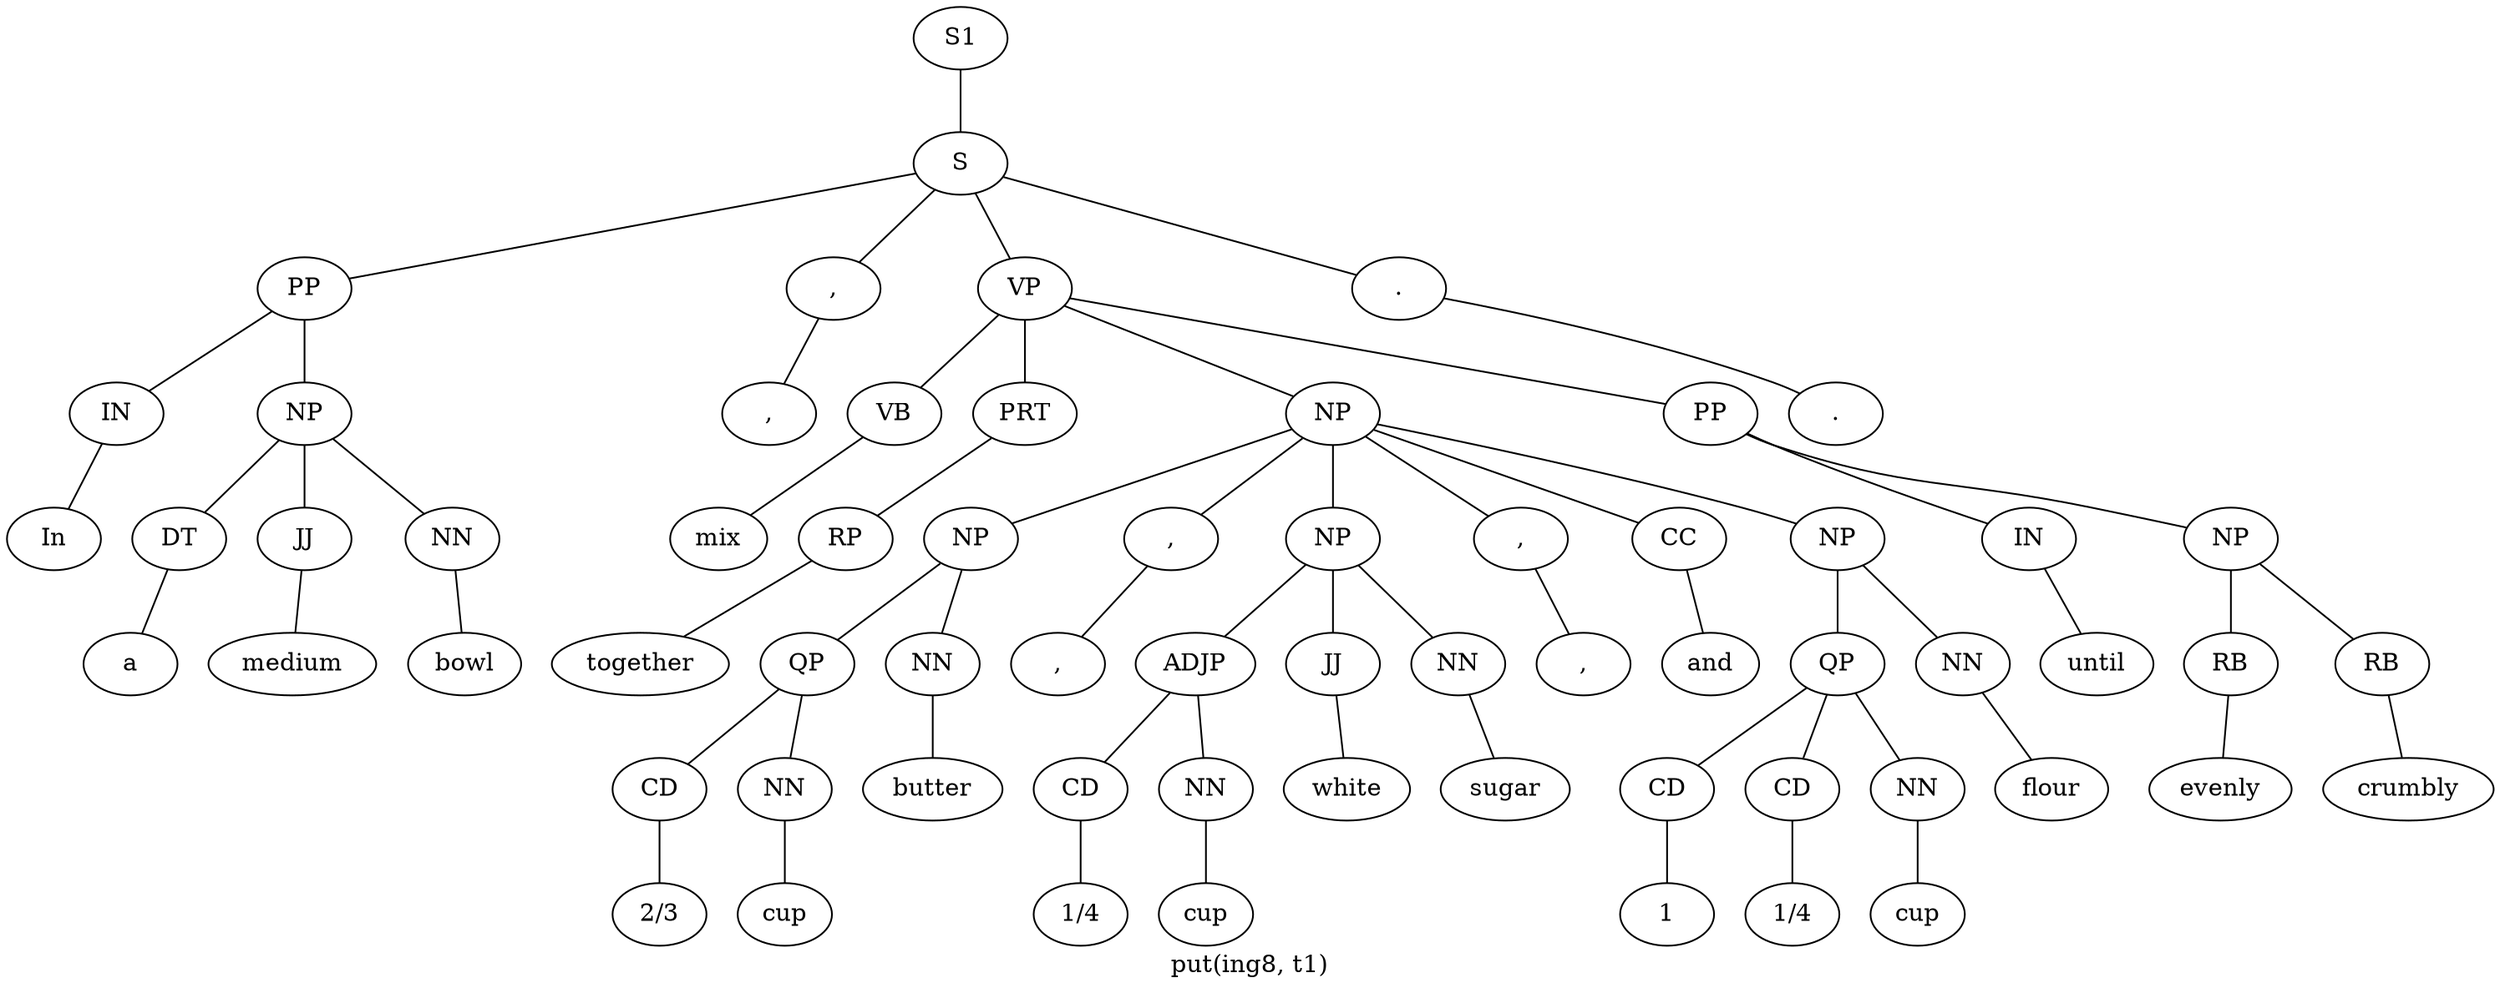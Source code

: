 graph SyntaxGraph {
	label = "put(ing8, t1)";
	Node0 [label="S1"];
	Node1 [label="S"];
	Node2 [label="PP"];
	Node3 [label="IN"];
	Node4 [label="In"];
	Node5 [label="NP"];
	Node6 [label="DT"];
	Node7 [label="a"];
	Node8 [label="JJ"];
	Node9 [label="medium"];
	Node10 [label="NN"];
	Node11 [label="bowl"];
	Node12 [label=","];
	Node13 [label=","];
	Node14 [label="VP"];
	Node15 [label="VB"];
	Node16 [label="mix"];
	Node17 [label="PRT"];
	Node18 [label="RP"];
	Node19 [label="together"];
	Node20 [label="NP"];
	Node21 [label="NP"];
	Node22 [label="QP"];
	Node23 [label="CD"];
	Node24 [label="2/3"];
	Node25 [label="NN"];
	Node26 [label="cup"];
	Node27 [label="NN"];
	Node28 [label="butter"];
	Node29 [label=","];
	Node30 [label=","];
	Node31 [label="NP"];
	Node32 [label="ADJP"];
	Node33 [label="CD"];
	Node34 [label="1/4"];
	Node35 [label="NN"];
	Node36 [label="cup"];
	Node37 [label="JJ"];
	Node38 [label="white"];
	Node39 [label="NN"];
	Node40 [label="sugar"];
	Node41 [label=","];
	Node42 [label=","];
	Node43 [label="CC"];
	Node44 [label="and"];
	Node45 [label="NP"];
	Node46 [label="QP"];
	Node47 [label="CD"];
	Node48 [label="1"];
	Node49 [label="CD"];
	Node50 [label="1/4"];
	Node51 [label="NN"];
	Node52 [label="cup"];
	Node53 [label="NN"];
	Node54 [label="flour"];
	Node55 [label="PP"];
	Node56 [label="IN"];
	Node57 [label="until"];
	Node58 [label="NP"];
	Node59 [label="RB"];
	Node60 [label="evenly"];
	Node61 [label="RB"];
	Node62 [label="crumbly"];
	Node63 [label="."];
	Node64 [label="."];

	Node0 -- Node1;
	Node1 -- Node2;
	Node1 -- Node12;
	Node1 -- Node14;
	Node1 -- Node63;
	Node2 -- Node3;
	Node2 -- Node5;
	Node3 -- Node4;
	Node5 -- Node6;
	Node5 -- Node8;
	Node5 -- Node10;
	Node6 -- Node7;
	Node8 -- Node9;
	Node10 -- Node11;
	Node12 -- Node13;
	Node14 -- Node15;
	Node14 -- Node17;
	Node14 -- Node20;
	Node14 -- Node55;
	Node15 -- Node16;
	Node17 -- Node18;
	Node18 -- Node19;
	Node20 -- Node21;
	Node20 -- Node29;
	Node20 -- Node31;
	Node20 -- Node41;
	Node20 -- Node43;
	Node20 -- Node45;
	Node21 -- Node22;
	Node21 -- Node27;
	Node22 -- Node23;
	Node22 -- Node25;
	Node23 -- Node24;
	Node25 -- Node26;
	Node27 -- Node28;
	Node29 -- Node30;
	Node31 -- Node32;
	Node31 -- Node37;
	Node31 -- Node39;
	Node32 -- Node33;
	Node32 -- Node35;
	Node33 -- Node34;
	Node35 -- Node36;
	Node37 -- Node38;
	Node39 -- Node40;
	Node41 -- Node42;
	Node43 -- Node44;
	Node45 -- Node46;
	Node45 -- Node53;
	Node46 -- Node47;
	Node46 -- Node49;
	Node46 -- Node51;
	Node47 -- Node48;
	Node49 -- Node50;
	Node51 -- Node52;
	Node53 -- Node54;
	Node55 -- Node56;
	Node55 -- Node58;
	Node56 -- Node57;
	Node58 -- Node59;
	Node58 -- Node61;
	Node59 -- Node60;
	Node61 -- Node62;
	Node63 -- Node64;
}